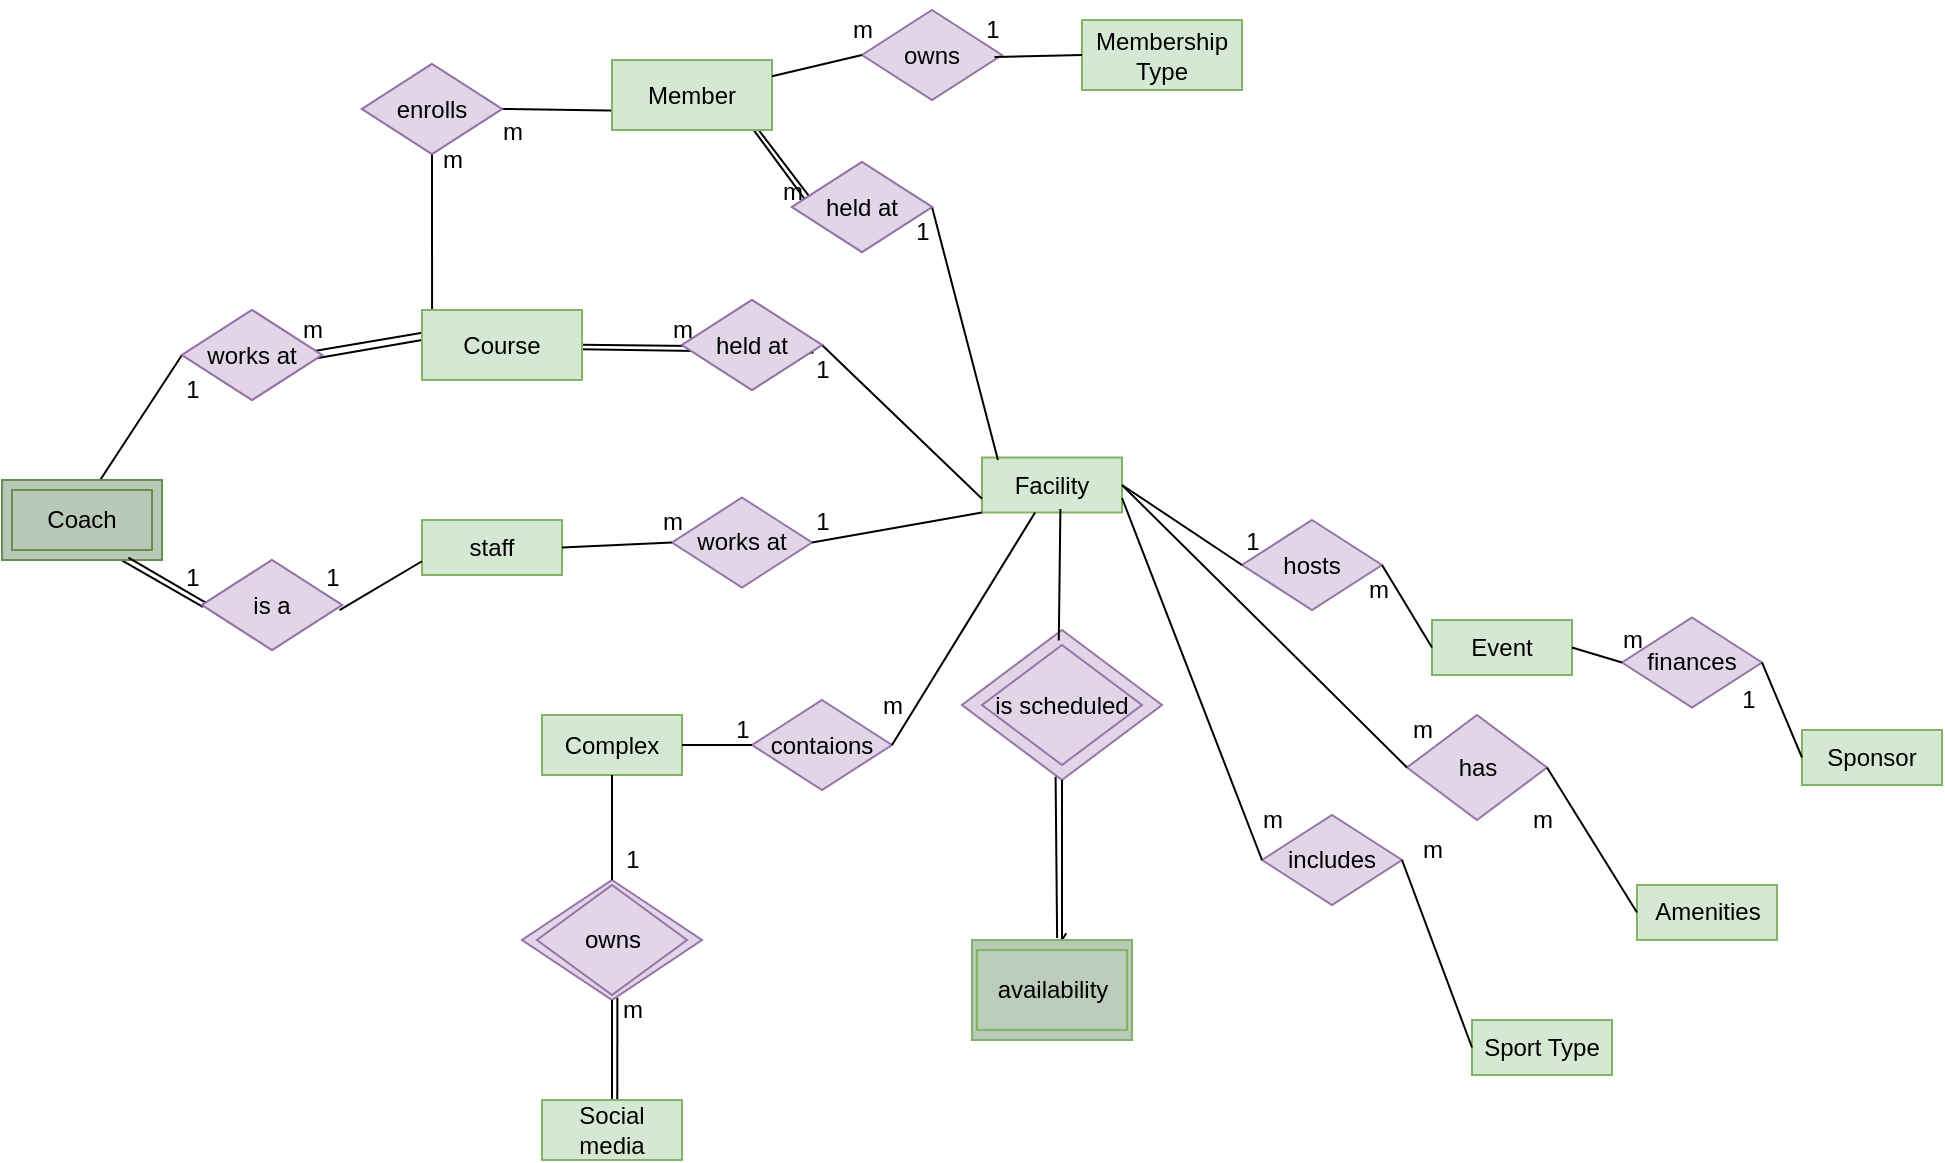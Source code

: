 <mxfile version="21.2.2" type="github">
  <diagram name="Page-1" id="PLng9I4rJ-9IpL7VwerK">
    <mxGraphModel dx="2317" dy="806" grid="1" gridSize="10" guides="1" tooltips="1" connect="1" arrows="1" fold="1" page="1" pageScale="1" pageWidth="850" pageHeight="1100" math="0" shadow="0">
      <root>
        <mxCell id="0" />
        <mxCell id="1" parent="0" />
        <mxCell id="hlcQiqIEzfI4XioGV9WH-1" value="Complex" style="rounded=0;whiteSpace=wrap;html=1;fillColor=#d5e8d4;strokeColor=#82b366;" vertex="1" parent="1">
          <mxGeometry x="150" y="567.5" width="70" height="30" as="geometry" />
        </mxCell>
        <mxCell id="hlcQiqIEzfI4XioGV9WH-3" value="Facility" style="rounded=0;whiteSpace=wrap;html=1;fillColor=#d5e8d4;strokeColor=#82b366;" vertex="1" parent="1">
          <mxGeometry x="370" y="438.75" width="70" height="27.5" as="geometry" />
        </mxCell>
        <mxCell id="hlcQiqIEzfI4XioGV9WH-5" value="contaions" style="rhombus;whiteSpace=wrap;html=1;fillColor=#e1d5e7;strokeColor=#9673a6;" vertex="1" parent="1">
          <mxGeometry x="255" y="560" width="70" height="45" as="geometry" />
        </mxCell>
        <mxCell id="hlcQiqIEzfI4XioGV9WH-12" value="" style="endArrow=none;html=1;rounded=0;exitX=1;exitY=0.5;exitDx=0;exitDy=0;entryX=0;entryY=0.5;entryDx=0;entryDy=0;" edge="1" parent="1" source="hlcQiqIEzfI4XioGV9WH-1" target="hlcQiqIEzfI4XioGV9WH-5">
          <mxGeometry width="50" height="50" relative="1" as="geometry">
            <mxPoint x="515" y="610" as="sourcePoint" />
            <mxPoint x="565" y="560" as="targetPoint" />
          </mxGeometry>
        </mxCell>
        <mxCell id="hlcQiqIEzfI4XioGV9WH-15" value="1" style="text;html=1;align=center;verticalAlign=middle;resizable=0;points=[];autosize=1;strokeColor=none;fillColor=none;" vertex="1" parent="1">
          <mxGeometry x="235" y="560" width="30" height="30" as="geometry" />
        </mxCell>
        <mxCell id="hlcQiqIEzfI4XioGV9WH-18" value="" style="endArrow=none;html=1;rounded=0;exitX=1;exitY=0.5;exitDx=0;exitDy=0;" edge="1" parent="1" source="hlcQiqIEzfI4XioGV9WH-5" target="hlcQiqIEzfI4XioGV9WH-3">
          <mxGeometry width="50" height="50" relative="1" as="geometry">
            <mxPoint x="255" y="310" as="sourcePoint" />
            <mxPoint x="305" y="260" as="targetPoint" />
          </mxGeometry>
        </mxCell>
        <mxCell id="hlcQiqIEzfI4XioGV9WH-19" value="m" style="text;html=1;align=center;verticalAlign=middle;resizable=0;points=[];autosize=1;strokeColor=none;fillColor=none;" vertex="1" parent="1">
          <mxGeometry x="310" y="547.5" width="30" height="30" as="geometry" />
        </mxCell>
        <mxCell id="hlcQiqIEzfI4XioGV9WH-24" value="" style="rhombus;whiteSpace=wrap;html=1;fillColor=#e1d5e7;strokeColor=#9673a6;" vertex="1" parent="1">
          <mxGeometry x="140" y="650" width="90" height="60" as="geometry" />
        </mxCell>
        <mxCell id="hlcQiqIEzfI4XioGV9WH-25" value="m" style="text;html=1;align=center;verticalAlign=middle;resizable=0;points=[];autosize=1;strokeColor=none;fillColor=none;" vertex="1" parent="1">
          <mxGeometry x="180" y="700" width="30" height="30" as="geometry" />
        </mxCell>
        <mxCell id="hlcQiqIEzfI4XioGV9WH-26" value="1" style="text;html=1;align=center;verticalAlign=middle;resizable=0;points=[];autosize=1;strokeColor=none;fillColor=none;" vertex="1" parent="1">
          <mxGeometry x="180" y="625" width="30" height="30" as="geometry" />
        </mxCell>
        <mxCell id="hlcQiqIEzfI4XioGV9WH-27" value="" style="endArrow=none;html=1;rounded=0;exitX=0.5;exitY=1;exitDx=0;exitDy=0;" edge="1" parent="1" source="hlcQiqIEzfI4XioGV9WH-1" target="hlcQiqIEzfI4XioGV9WH-24">
          <mxGeometry width="50" height="50" relative="1" as="geometry">
            <mxPoint x="335" y="593" as="sourcePoint" />
            <mxPoint x="370" y="593" as="targetPoint" />
          </mxGeometry>
        </mxCell>
        <mxCell id="hlcQiqIEzfI4XioGV9WH-29" value="" style="endArrow=none;html=1;rounded=0;entryX=0.5;entryY=0;entryDx=0;entryDy=0;" edge="1" parent="1" source="hlcQiqIEzfI4XioGV9WH-24">
          <mxGeometry width="50" height="50" relative="1" as="geometry">
            <mxPoint x="190" y="700" as="sourcePoint" />
            <mxPoint x="185.0" y="760" as="targetPoint" />
          </mxGeometry>
        </mxCell>
        <mxCell id="hlcQiqIEzfI4XioGV9WH-33" value="" style="endArrow=none;html=1;rounded=0;entryX=0.533;entryY=0.019;entryDx=0;entryDy=0;entryPerimeter=0;exitX=0.53;exitY=0.984;exitDx=0;exitDy=0;exitPerimeter=0;" edge="1" parent="1" source="hlcQiqIEzfI4XioGV9WH-24">
          <mxGeometry width="50" height="50" relative="1" as="geometry">
            <mxPoint x="188" y="700" as="sourcePoint" />
            <mxPoint x="187.64" y="760.95" as="targetPoint" />
          </mxGeometry>
        </mxCell>
        <mxCell id="hlcQiqIEzfI4XioGV9WH-36" value="" style="rhombus;whiteSpace=wrap;html=1;fillColor=#e1d5e7;strokeColor=#9673a6;" vertex="1" parent="1">
          <mxGeometry x="360" y="525" width="100" height="75" as="geometry" />
        </mxCell>
        <mxCell id="hlcQiqIEzfI4XioGV9WH-37" value="" style="endArrow=none;html=1;rounded=0;exitX=0.468;exitY=0.979;exitDx=0;exitDy=0;exitPerimeter=0;entryX=0.532;entryY=-0.019;entryDx=0;entryDy=0;entryPerimeter=0;" edge="1" parent="1" source="hlcQiqIEzfI4XioGV9WH-36" target="hlcQiqIEzfI4XioGV9WH-41">
          <mxGeometry width="50" height="50" relative="1" as="geometry">
            <mxPoint x="404.69" y="600" as="sourcePoint" />
            <mxPoint x="405" y="680" as="targetPoint" />
          </mxGeometry>
        </mxCell>
        <mxCell id="hlcQiqIEzfI4XioGV9WH-39" value="" style="endArrow=none;html=1;rounded=0;entryX=0.589;entryY=-0.068;entryDx=0;entryDy=0;exitX=0.5;exitY=1;exitDx=0;exitDy=0;exitPerimeter=0;entryPerimeter=0;" edge="1" parent="1" source="hlcQiqIEzfI4XioGV9WH-36" target="hlcQiqIEzfI4XioGV9WH-41">
          <mxGeometry width="50" height="50" relative="1" as="geometry">
            <mxPoint x="415" y="600" as="sourcePoint" />
            <mxPoint x="414.69" y="675" as="targetPoint" />
            <Array as="points">
              <mxPoint x="410" y="680" />
            </Array>
          </mxGeometry>
        </mxCell>
        <mxCell id="hlcQiqIEzfI4XioGV9WH-41" value="" style="rounded=0;whiteSpace=wrap;html=1;fillColor=#B9C9B8;strokeColor=#82b366;" vertex="1" parent="1">
          <mxGeometry x="365" y="680" width="80" height="50" as="geometry" />
        </mxCell>
        <mxCell id="hlcQiqIEzfI4XioGV9WH-42" value="availability" style="rounded=0;whiteSpace=wrap;html=1;fillColor=#BCCCBB;strokeColor=#82b366;" vertex="1" parent="1">
          <mxGeometry x="367.5" y="685" width="75" height="40" as="geometry" />
        </mxCell>
        <mxCell id="hlcQiqIEzfI4XioGV9WH-50" value="" style="endArrow=none;html=1;rounded=0;entryX=0.484;entryY=0.07;entryDx=0;entryDy=0;entryPerimeter=0;exitX=0.56;exitY=0.935;exitDx=0;exitDy=0;exitPerimeter=0;" edge="1" parent="1" source="hlcQiqIEzfI4XioGV9WH-3" target="hlcQiqIEzfI4XioGV9WH-36">
          <mxGeometry width="50" height="50" relative="1" as="geometry">
            <mxPoint x="409" y="470" as="sourcePoint" />
            <mxPoint x="205" y="530" as="targetPoint" />
          </mxGeometry>
        </mxCell>
        <mxCell id="hlcQiqIEzfI4XioGV9WH-52" value="is scheduled" style="rhombus;whiteSpace=wrap;html=1;fillColor=#e1d5e7;strokeColor=#9673a6;" vertex="1" parent="1">
          <mxGeometry x="370" y="532.5" width="80" height="60" as="geometry" />
        </mxCell>
        <mxCell id="hlcQiqIEzfI4XioGV9WH-54" value="owns" style="rhombus;whiteSpace=wrap;html=1;fillColor=#e1d5e7;strokeColor=#9673a6;" vertex="1" parent="1">
          <mxGeometry x="147.5" y="652.5" width="75" height="55" as="geometry" />
        </mxCell>
        <mxCell id="hlcQiqIEzfI4XioGV9WH-64" value="Sport Type" style="rounded=0;whiteSpace=wrap;html=1;fillColor=#d5e8d4;strokeColor=#82b366;" vertex="1" parent="1">
          <mxGeometry x="615" y="720" width="70" height="27.5" as="geometry" />
        </mxCell>
        <mxCell id="hlcQiqIEzfI4XioGV9WH-65" value="includes" style="rhombus;whiteSpace=wrap;html=1;fillColor=#e1d5e7;strokeColor=#9673a6;" vertex="1" parent="1">
          <mxGeometry x="510" y="617.5" width="70" height="45" as="geometry" />
        </mxCell>
        <mxCell id="hlcQiqIEzfI4XioGV9WH-66" value="" style="endArrow=none;html=1;rounded=0;exitX=1;exitY=0.75;exitDx=0;exitDy=0;entryX=0;entryY=0.5;entryDx=0;entryDy=0;" edge="1" parent="1" target="hlcQiqIEzfI4XioGV9WH-65">
          <mxGeometry width="50" height="50" relative="1" as="geometry">
            <mxPoint x="440" y="459" as="sourcePoint" />
            <mxPoint x="790" y="460" as="targetPoint" />
          </mxGeometry>
        </mxCell>
        <mxCell id="hlcQiqIEzfI4XioGV9WH-67" value="m" style="text;html=1;align=center;verticalAlign=middle;resizable=0;points=[];autosize=1;strokeColor=none;fillColor=none;" vertex="1" parent="1">
          <mxGeometry x="500" y="605" width="30" height="30" as="geometry" />
        </mxCell>
        <mxCell id="hlcQiqIEzfI4XioGV9WH-68" value="" style="endArrow=none;html=1;rounded=0;exitX=1;exitY=0.5;exitDx=0;exitDy=0;entryX=0;entryY=0.5;entryDx=0;entryDy=0;" edge="1" parent="1" source="hlcQiqIEzfI4XioGV9WH-65" target="hlcQiqIEzfI4XioGV9WH-64">
          <mxGeometry width="50" height="50" relative="1" as="geometry">
            <mxPoint x="500" y="497.5" as="sourcePoint" />
            <mxPoint x="550" y="447.5" as="targetPoint" />
          </mxGeometry>
        </mxCell>
        <mxCell id="hlcQiqIEzfI4XioGV9WH-69" value="m" style="text;html=1;align=center;verticalAlign=middle;resizable=0;points=[];autosize=1;strokeColor=none;fillColor=none;" vertex="1" parent="1">
          <mxGeometry x="580" y="620" width="30" height="30" as="geometry" />
        </mxCell>
        <mxCell id="hlcQiqIEzfI4XioGV9WH-70" value="Amenities" style="rounded=0;whiteSpace=wrap;html=1;fillColor=#d5e8d4;strokeColor=#82b366;" vertex="1" parent="1">
          <mxGeometry x="697.5" y="652.5" width="70" height="27.5" as="geometry" />
        </mxCell>
        <mxCell id="hlcQiqIEzfI4XioGV9WH-71" value="has" style="rhombus;whiteSpace=wrap;html=1;fillColor=#e1d5e7;strokeColor=#9673a6;" vertex="1" parent="1">
          <mxGeometry x="582.5" y="567.5" width="70" height="52.5" as="geometry" />
        </mxCell>
        <mxCell id="hlcQiqIEzfI4XioGV9WH-72" value="" style="endArrow=none;html=1;rounded=0;entryX=0;entryY=0.5;entryDx=0;entryDy=0;exitX=1;exitY=0.5;exitDx=0;exitDy=0;" edge="1" parent="1" target="hlcQiqIEzfI4XioGV9WH-71" source="hlcQiqIEzfI4XioGV9WH-3">
          <mxGeometry width="50" height="50" relative="1" as="geometry">
            <mxPoint x="420" y="535.09" as="sourcePoint" />
            <mxPoint x="872.5" y="392.5" as="targetPoint" />
          </mxGeometry>
        </mxCell>
        <mxCell id="hlcQiqIEzfI4XioGV9WH-73" value="m" style="text;html=1;align=center;verticalAlign=middle;resizable=0;points=[];autosize=1;strokeColor=none;fillColor=none;" vertex="1" parent="1">
          <mxGeometry x="575" y="560" width="30" height="30" as="geometry" />
        </mxCell>
        <mxCell id="hlcQiqIEzfI4XioGV9WH-74" value="" style="endArrow=none;html=1;rounded=0;exitX=1;exitY=0.5;exitDx=0;exitDy=0;entryX=0;entryY=0.5;entryDx=0;entryDy=0;" edge="1" parent="1" source="hlcQiqIEzfI4XioGV9WH-71" target="hlcQiqIEzfI4XioGV9WH-70">
          <mxGeometry width="50" height="50" relative="1" as="geometry">
            <mxPoint x="582.5" y="430" as="sourcePoint" />
            <mxPoint x="632.5" y="380" as="targetPoint" />
          </mxGeometry>
        </mxCell>
        <mxCell id="hlcQiqIEzfI4XioGV9WH-75" value="m" style="text;html=1;align=center;verticalAlign=middle;resizable=0;points=[];autosize=1;strokeColor=none;fillColor=none;" vertex="1" parent="1">
          <mxGeometry x="635" y="605" width="30" height="30" as="geometry" />
        </mxCell>
        <mxCell id="hlcQiqIEzfI4XioGV9WH-76" value="Event" style="rounded=0;whiteSpace=wrap;html=1;fillColor=#d5e8d4;strokeColor=#82b366;" vertex="1" parent="1">
          <mxGeometry x="595" y="520" width="70" height="27.5" as="geometry" />
        </mxCell>
        <mxCell id="hlcQiqIEzfI4XioGV9WH-77" value="hosts" style="rhombus;whiteSpace=wrap;html=1;fillColor=#e1d5e7;strokeColor=#9673a6;" vertex="1" parent="1">
          <mxGeometry x="500" y="470" width="70" height="45" as="geometry" />
        </mxCell>
        <mxCell id="hlcQiqIEzfI4XioGV9WH-78" value="" style="endArrow=none;html=1;rounded=0;exitX=1;exitY=0.5;exitDx=0;exitDy=0;entryX=0;entryY=0.5;entryDx=0;entryDy=0;" edge="1" parent="1" target="hlcQiqIEzfI4XioGV9WH-77" source="hlcQiqIEzfI4XioGV9WH-3">
          <mxGeometry width="50" height="50" relative="1" as="geometry">
            <mxPoint x="425" y="521.5" as="sourcePoint" />
            <mxPoint x="815" y="280" as="targetPoint" />
          </mxGeometry>
        </mxCell>
        <mxCell id="hlcQiqIEzfI4XioGV9WH-79" value="1" style="text;html=1;align=center;verticalAlign=middle;resizable=0;points=[];autosize=1;strokeColor=none;fillColor=none;" vertex="1" parent="1">
          <mxGeometry x="490" y="466.25" width="30" height="30" as="geometry" />
        </mxCell>
        <mxCell id="hlcQiqIEzfI4XioGV9WH-80" value="" style="endArrow=none;html=1;rounded=0;exitX=1;exitY=0.5;exitDx=0;exitDy=0;entryX=0;entryY=0.5;entryDx=0;entryDy=0;" edge="1" parent="1" source="hlcQiqIEzfI4XioGV9WH-77" target="hlcQiqIEzfI4XioGV9WH-76">
          <mxGeometry width="50" height="50" relative="1" as="geometry">
            <mxPoint x="525" y="317.5" as="sourcePoint" />
            <mxPoint x="575" y="267.5" as="targetPoint" />
          </mxGeometry>
        </mxCell>
        <mxCell id="hlcQiqIEzfI4XioGV9WH-81" value="m" style="text;html=1;align=center;verticalAlign=middle;resizable=0;points=[];autosize=1;strokeColor=none;fillColor=none;" vertex="1" parent="1">
          <mxGeometry x="552.5" y="490" width="30" height="30" as="geometry" />
        </mxCell>
        <mxCell id="hlcQiqIEzfI4XioGV9WH-83" value="Sponsor" style="rounded=0;whiteSpace=wrap;html=1;fillColor=#d5e8d4;strokeColor=#82b366;" vertex="1" parent="1">
          <mxGeometry x="780" y="575" width="70" height="27.5" as="geometry" />
        </mxCell>
        <mxCell id="hlcQiqIEzfI4XioGV9WH-84" value="finances" style="rhombus;whiteSpace=wrap;html=1;fillColor=#e1d5e7;strokeColor=#9673a6;" vertex="1" parent="1">
          <mxGeometry x="690" y="518.75" width="70" height="45" as="geometry" />
        </mxCell>
        <mxCell id="hlcQiqIEzfI4XioGV9WH-85" value="" style="endArrow=none;html=1;rounded=0;exitX=1;exitY=0.5;exitDx=0;exitDy=0;entryX=0;entryY=0.5;entryDx=0;entryDy=0;" edge="1" parent="1" target="hlcQiqIEzfI4XioGV9WH-84" source="hlcQiqIEzfI4XioGV9WH-76">
          <mxGeometry width="50" height="50" relative="1" as="geometry">
            <mxPoint x="595" y="562.5" as="sourcePoint" />
            <mxPoint x="1000" y="358.75" as="targetPoint" />
          </mxGeometry>
        </mxCell>
        <mxCell id="hlcQiqIEzfI4XioGV9WH-86" value="m" style="text;html=1;align=center;verticalAlign=middle;resizable=0;points=[];autosize=1;strokeColor=none;fillColor=none;" vertex="1" parent="1">
          <mxGeometry x="680" y="515" width="30" height="30" as="geometry" />
        </mxCell>
        <mxCell id="hlcQiqIEzfI4XioGV9WH-87" value="" style="endArrow=none;html=1;rounded=0;exitX=1;exitY=0.5;exitDx=0;exitDy=0;entryX=0;entryY=0.5;entryDx=0;entryDy=0;" edge="1" parent="1" source="hlcQiqIEzfI4XioGV9WH-84" target="hlcQiqIEzfI4XioGV9WH-83">
          <mxGeometry width="50" height="50" relative="1" as="geometry">
            <mxPoint x="710" y="396.25" as="sourcePoint" />
            <mxPoint x="760" y="346.25" as="targetPoint" />
          </mxGeometry>
        </mxCell>
        <mxCell id="hlcQiqIEzfI4XioGV9WH-88" value="1" style="text;html=1;align=center;verticalAlign=middle;resizable=0;points=[];autosize=1;strokeColor=none;fillColor=none;" vertex="1" parent="1">
          <mxGeometry x="737.5" y="545" width="30" height="30" as="geometry" />
        </mxCell>
        <mxCell id="hlcQiqIEzfI4XioGV9WH-89" value="staff" style="rounded=0;whiteSpace=wrap;html=1;fillColor=#d5e8d4;strokeColor=#82b366;" vertex="1" parent="1">
          <mxGeometry x="90" y="470" width="70" height="27.5" as="geometry" />
        </mxCell>
        <mxCell id="hlcQiqIEzfI4XioGV9WH-90" value="works at" style="rhombus;whiteSpace=wrap;html=1;fillColor=#e1d5e7;strokeColor=#9673a6;" vertex="1" parent="1">
          <mxGeometry x="215" y="458.75" width="70" height="45" as="geometry" />
        </mxCell>
        <mxCell id="hlcQiqIEzfI4XioGV9WH-91" value="" style="endArrow=none;html=1;rounded=0;exitX=0;exitY=1;exitDx=0;exitDy=0;entryX=1;entryY=0.5;entryDx=0;entryDy=0;" edge="1" parent="1" target="hlcQiqIEzfI4XioGV9WH-90" source="hlcQiqIEzfI4XioGV9WH-3">
          <mxGeometry width="50" height="50" relative="1" as="geometry">
            <mxPoint x="90" y="226.5" as="sourcePoint" />
            <mxPoint x="440" y="227.5" as="targetPoint" />
          </mxGeometry>
        </mxCell>
        <mxCell id="hlcQiqIEzfI4XioGV9WH-92" value="m" style="text;html=1;align=center;verticalAlign=middle;resizable=0;points=[];autosize=1;strokeColor=none;fillColor=none;" vertex="1" parent="1">
          <mxGeometry x="200" y="456.25" width="30" height="30" as="geometry" />
        </mxCell>
        <mxCell id="hlcQiqIEzfI4XioGV9WH-94" value="1" style="text;html=1;align=center;verticalAlign=middle;resizable=0;points=[];autosize=1;strokeColor=none;fillColor=none;" vertex="1" parent="1">
          <mxGeometry x="275" y="456.25" width="30" height="30" as="geometry" />
        </mxCell>
        <mxCell id="hlcQiqIEzfI4XioGV9WH-95" value="" style="endArrow=none;html=1;rounded=0;exitX=0;exitY=0.5;exitDx=0;exitDy=0;entryX=1;entryY=0.5;entryDx=0;entryDy=0;" edge="1" parent="1" source="hlcQiqIEzfI4XioGV9WH-90" target="hlcQiqIEzfI4XioGV9WH-89">
          <mxGeometry width="50" height="50" relative="1" as="geometry">
            <mxPoint x="150" y="265" as="sourcePoint" />
            <mxPoint x="90" y="470" as="targetPoint" />
          </mxGeometry>
        </mxCell>
        <mxCell id="hlcQiqIEzfI4XioGV9WH-98" value="held at" style="rhombus;whiteSpace=wrap;html=1;fillColor=#e1d5e7;strokeColor=#9673a6;" vertex="1" parent="1">
          <mxGeometry x="220" y="360" width="70" height="45" as="geometry" />
        </mxCell>
        <mxCell id="hlcQiqIEzfI4XioGV9WH-99" value="" style="endArrow=none;html=1;rounded=0;exitX=0;exitY=0.75;exitDx=0;exitDy=0;entryX=1;entryY=0.5;entryDx=0;entryDy=0;" edge="1" parent="1" target="hlcQiqIEzfI4XioGV9WH-98" source="hlcQiqIEzfI4XioGV9WH-3">
          <mxGeometry width="50" height="50" relative="1" as="geometry">
            <mxPoint x="370" y="399.75" as="sourcePoint" />
            <mxPoint x="440" y="161.25" as="targetPoint" />
          </mxGeometry>
        </mxCell>
        <mxCell id="hlcQiqIEzfI4XioGV9WH-100" value="m" style="text;html=1;align=center;verticalAlign=middle;resizable=0;points=[];autosize=1;strokeColor=none;fillColor=none;" vertex="1" parent="1">
          <mxGeometry x="205" y="360" width="30" height="30" as="geometry" />
        </mxCell>
        <mxCell id="hlcQiqIEzfI4XioGV9WH-101" value="1" style="text;html=1;align=center;verticalAlign=middle;resizable=0;points=[];autosize=1;strokeColor=none;fillColor=none;" vertex="1" parent="1">
          <mxGeometry x="275" y="380" width="30" height="30" as="geometry" />
        </mxCell>
        <mxCell id="hlcQiqIEzfI4XioGV9WH-102" value="" style="endArrow=none;html=1;rounded=0;exitX=0.078;exitY=0.512;exitDx=0;exitDy=0;exitPerimeter=0;entryX=0.994;entryY=0.559;entryDx=0;entryDy=0;entryPerimeter=0;" edge="1" parent="1" source="hlcQiqIEzfI4XioGV9WH-112">
          <mxGeometry width="50" height="50" relative="1" as="geometry">
            <mxPoint x="150" y="198.75" as="sourcePoint" />
            <mxPoint x="169.52" y="382.36" as="targetPoint" />
          </mxGeometry>
        </mxCell>
        <mxCell id="hlcQiqIEzfI4XioGV9WH-104" value="works at" style="rhombus;whiteSpace=wrap;html=1;fillColor=#e1d5e7;strokeColor=#9673a6;" vertex="1" parent="1">
          <mxGeometry x="-30" y="365" width="70" height="45" as="geometry" />
        </mxCell>
        <mxCell id="hlcQiqIEzfI4XioGV9WH-105" value="" style="endArrow=none;html=1;rounded=0;exitX=0;exitY=0.5;exitDx=0;exitDy=0;entryX=0.921;entryY=0.546;entryDx=0;entryDy=0;entryPerimeter=0;" edge="1" parent="1" target="hlcQiqIEzfI4XioGV9WH-104">
          <mxGeometry width="50" height="50" relative="1" as="geometry">
            <mxPoint x="90" y="380" as="sourcePoint" />
            <mxPoint x="315" y="31.25" as="targetPoint" />
          </mxGeometry>
        </mxCell>
        <mxCell id="hlcQiqIEzfI4XioGV9WH-108" value="" style="endArrow=none;html=1;rounded=0;exitX=0;exitY=0.5;exitDx=0;exitDy=0;entryX=0.5;entryY=0;entryDx=0;entryDy=0;" edge="1" parent="1" source="hlcQiqIEzfI4XioGV9WH-126">
          <mxGeometry width="50" height="50" relative="1" as="geometry">
            <mxPoint x="25" y="68.75" as="sourcePoint" />
            <mxPoint x="-75" y="456.25" as="targetPoint" />
          </mxGeometry>
        </mxCell>
        <mxCell id="hlcQiqIEzfI4XioGV9WH-111" value="" style="endArrow=none;html=1;rounded=0;entryX=0.984;entryY=0.617;entryDx=0;entryDy=0;entryPerimeter=0;exitX=0.938;exitY=0.585;exitDx=0;exitDy=0;exitPerimeter=0;" edge="1" parent="1" source="hlcQiqIEzfI4XioGV9WH-112">
          <mxGeometry width="50" height="50" relative="1" as="geometry">
            <mxPoint x="230" y="390" as="sourcePoint" />
            <mxPoint x="168.72" y="384.68" as="targetPoint" />
          </mxGeometry>
        </mxCell>
        <mxCell id="hlcQiqIEzfI4XioGV9WH-112" value="held at" style="rhombus;whiteSpace=wrap;html=1;fillColor=#e1d5e7;strokeColor=#9673a6;" vertex="1" parent="1">
          <mxGeometry x="220" y="360" width="70" height="45" as="geometry" />
        </mxCell>
        <mxCell id="hlcQiqIEzfI4XioGV9WH-123" value="" style="endArrow=none;html=1;rounded=0;exitX=0.029;exitY=0.4;exitDx=0;exitDy=0;entryX=0.924;entryY=0.46;entryDx=0;entryDy=0;entryPerimeter=0;exitPerimeter=0;" edge="1" parent="1" target="hlcQiqIEzfI4XioGV9WH-104">
          <mxGeometry width="50" height="50" relative="1" as="geometry">
            <mxPoint x="92.32" y="376.0" as="sourcePoint" />
            <mxPoint x="30" y="360" as="targetPoint" />
          </mxGeometry>
        </mxCell>
        <mxCell id="hlcQiqIEzfI4XioGV9WH-126" value="works at" style="rhombus;whiteSpace=wrap;html=1;fillColor=#e1d5e7;strokeColor=#9673a6;" vertex="1" parent="1">
          <mxGeometry x="-30" y="365" width="70" height="45" as="geometry" />
        </mxCell>
        <mxCell id="hlcQiqIEzfI4XioGV9WH-127" value="is a" style="rhombus;whiteSpace=wrap;html=1;fillColor=#e1d5e7;strokeColor=#9673a6;" vertex="1" parent="1">
          <mxGeometry x="-20" y="490" width="70" height="45" as="geometry" />
        </mxCell>
        <mxCell id="hlcQiqIEzfI4XioGV9WH-133" value="1" style="text;html=1;align=center;verticalAlign=middle;resizable=0;points=[];autosize=1;strokeColor=none;fillColor=none;" vertex="1" parent="1">
          <mxGeometry x="-40" y="390" width="30" height="30" as="geometry" />
        </mxCell>
        <mxCell id="hlcQiqIEzfI4XioGV9WH-135" value="m" style="text;html=1;align=center;verticalAlign=middle;resizable=0;points=[];autosize=1;strokeColor=none;fillColor=none;" vertex="1" parent="1">
          <mxGeometry x="20" y="360" width="30" height="30" as="geometry" />
        </mxCell>
        <mxCell id="hlcQiqIEzfI4XioGV9WH-136" value="1" style="text;html=1;align=center;verticalAlign=middle;resizable=0;points=[];autosize=1;strokeColor=none;fillColor=none;" vertex="1" parent="1">
          <mxGeometry x="30" y="483.75" width="30" height="30" as="geometry" />
        </mxCell>
        <mxCell id="hlcQiqIEzfI4XioGV9WH-137" value="1" style="text;html=1;align=center;verticalAlign=middle;resizable=0;points=[];autosize=1;strokeColor=none;fillColor=none;" vertex="1" parent="1">
          <mxGeometry x="-40" y="483.75" width="30" height="30" as="geometry" />
        </mxCell>
        <mxCell id="hlcQiqIEzfI4XioGV9WH-138" value="" style="endArrow=none;html=1;rounded=0;exitX=0.681;exitY=0.99;exitDx=0;exitDy=0;entryX=0.586;entryY=1.049;entryDx=0;entryDy=0;entryPerimeter=0;exitPerimeter=0;" edge="1" parent="1" source="hlcQiqIEzfI4XioGV9WH-137">
          <mxGeometry width="50" height="50" relative="1" as="geometry">
            <mxPoint x="-20" y="398" as="sourcePoint" />
            <mxPoint x="-68.98" y="485.097" as="targetPoint" />
          </mxGeometry>
        </mxCell>
        <mxCell id="hlcQiqIEzfI4XioGV9WH-139" value="" style="endArrow=none;html=1;rounded=0;exitX=0;exitY=0.75;exitDx=0;exitDy=0;entryX=0.626;entryY=1.045;entryDx=0;entryDy=0;entryPerimeter=0;" edge="1" parent="1" source="hlcQiqIEzfI4XioGV9WH-89" target="hlcQiqIEzfI4XioGV9WH-136">
          <mxGeometry width="50" height="50" relative="1" as="geometry">
            <mxPoint x="-10" y="523" as="sourcePoint" />
            <mxPoint x="-59" y="495" as="targetPoint" />
          </mxGeometry>
        </mxCell>
        <mxCell id="hlcQiqIEzfI4XioGV9WH-140" value="Social media" style="rounded=0;whiteSpace=wrap;html=1;fillColor=#d5e8d4;strokeColor=#82b366;" vertex="1" parent="1">
          <mxGeometry x="150" y="760" width="70" height="30" as="geometry" />
        </mxCell>
        <mxCell id="hlcQiqIEzfI4XioGV9WH-143" value="Courses" style="rounded=0;whiteSpace=wrap;html=1;fillColor=#B8C9B8;strokeColor=#688F52;" vertex="1" parent="1">
          <mxGeometry x="-120" y="450" width="80" height="40" as="geometry" />
        </mxCell>
        <mxCell id="hlcQiqIEzfI4XioGV9WH-144" value="Coach" style="rounded=0;whiteSpace=wrap;html=1;fillColor=#B8C9B8;strokeColor=#688F52;" vertex="1" parent="1">
          <mxGeometry x="-115" y="455" width="70" height="30" as="geometry" />
        </mxCell>
        <mxCell id="hlcQiqIEzfI4XioGV9WH-145" value="Course" style="rounded=0;whiteSpace=wrap;html=1;fillColor=#d5e8d4;strokeColor=#82b366;" vertex="1" parent="1">
          <mxGeometry x="90" y="365" width="80" height="35" as="geometry" />
        </mxCell>
        <mxCell id="hlcQiqIEzfI4XioGV9WH-146" value="" style="endArrow=none;html=1;rounded=0;entryX=0.79;entryY=0.969;entryDx=0;entryDy=0;entryPerimeter=0;exitX=0.942;exitY=1.045;exitDx=0;exitDy=0;exitPerimeter=0;" edge="1" parent="1" source="hlcQiqIEzfI4XioGV9WH-137" target="hlcQiqIEzfI4XioGV9WH-143">
          <mxGeometry width="50" height="50" relative="1" as="geometry">
            <mxPoint x="-10" y="520" as="sourcePoint" />
            <mxPoint x="-55" y="490" as="targetPoint" />
          </mxGeometry>
        </mxCell>
        <mxCell id="hlcQiqIEzfI4XioGV9WH-147" value="is a" style="rhombus;whiteSpace=wrap;html=1;fillColor=#e1d5e7;strokeColor=#9673a6;" vertex="1" parent="1">
          <mxGeometry x="-20" y="490" width="70" height="45" as="geometry" />
        </mxCell>
        <mxCell id="hlcQiqIEzfI4XioGV9WH-148" value="held at" style="rhombus;whiteSpace=wrap;html=1;fillColor=#e1d5e7;strokeColor=#9673a6;" vertex="1" parent="1">
          <mxGeometry x="275" y="291" width="70" height="45" as="geometry" />
        </mxCell>
        <mxCell id="hlcQiqIEzfI4XioGV9WH-149" value="" style="endArrow=none;html=1;rounded=0;exitX=0.114;exitY=0.045;exitDx=0;exitDy=0;entryX=1;entryY=0.5;entryDx=0;entryDy=0;exitPerimeter=0;" edge="1" parent="1" target="hlcQiqIEzfI4XioGV9WH-148" source="hlcQiqIEzfI4XioGV9WH-3">
          <mxGeometry width="50" height="50" relative="1" as="geometry">
            <mxPoint x="425" y="390" as="sourcePoint" />
            <mxPoint x="495" y="92.25" as="targetPoint" />
          </mxGeometry>
        </mxCell>
        <mxCell id="hlcQiqIEzfI4XioGV9WH-150" value="m" style="text;html=1;align=center;verticalAlign=middle;resizable=0;points=[];autosize=1;strokeColor=none;fillColor=none;" vertex="1" parent="1">
          <mxGeometry x="260" y="291" width="30" height="30" as="geometry" />
        </mxCell>
        <mxCell id="hlcQiqIEzfI4XioGV9WH-151" value="1" style="text;html=1;align=center;verticalAlign=middle;resizable=0;points=[];autosize=1;strokeColor=none;fillColor=none;" vertex="1" parent="1">
          <mxGeometry x="325" y="311" width="30" height="30" as="geometry" />
        </mxCell>
        <mxCell id="hlcQiqIEzfI4XioGV9WH-152" value="" style="endArrow=none;html=1;rounded=0;exitX=0.218;exitY=0.681;exitDx=0;exitDy=0;exitPerimeter=0;entryX=0.563;entryY=0;entryDx=0;entryDy=0;entryPerimeter=0;" edge="1" parent="1" source="hlcQiqIEzfI4XioGV9WH-154" target="hlcQiqIEzfI4XioGV9WH-155">
          <mxGeometry width="50" height="50" relative="1" as="geometry">
            <mxPoint x="205" y="129.75" as="sourcePoint" />
            <mxPoint x="224.52" y="313.36" as="targetPoint" />
          </mxGeometry>
        </mxCell>
        <mxCell id="hlcQiqIEzfI4XioGV9WH-153" value="" style="endArrow=none;html=1;rounded=0;entryX=0.903;entryY=0.96;entryDx=0;entryDy=0;entryPerimeter=0;exitX=1.031;exitY=0.892;exitDx=0;exitDy=0;exitPerimeter=0;" edge="1" parent="1" source="hlcQiqIEzfI4XioGV9WH-150" target="hlcQiqIEzfI4XioGV9WH-155">
          <mxGeometry width="50" height="50" relative="1" as="geometry">
            <mxPoint x="285" y="321" as="sourcePoint" />
            <mxPoint x="223.72" y="315.68" as="targetPoint" />
          </mxGeometry>
        </mxCell>
        <mxCell id="hlcQiqIEzfI4XioGV9WH-154" value="held at" style="rhombus;whiteSpace=wrap;html=1;fillColor=#e1d5e7;strokeColor=#9673a6;" vertex="1" parent="1">
          <mxGeometry x="275" y="291" width="70" height="45" as="geometry" />
        </mxCell>
        <mxCell id="hlcQiqIEzfI4XioGV9WH-155" value="Member" style="rounded=0;whiteSpace=wrap;html=1;fillColor=#d5e8d4;strokeColor=#82b366;" vertex="1" parent="1">
          <mxGeometry x="185" y="240" width="80" height="35" as="geometry" />
        </mxCell>
        <mxCell id="hlcQiqIEzfI4XioGV9WH-157" value="held at" style="rhombus;whiteSpace=wrap;html=1;fillColor=#e1d5e7;strokeColor=#9673a6;" vertex="1" parent="1">
          <mxGeometry x="60" y="242" width="70" height="45" as="geometry" />
        </mxCell>
        <mxCell id="hlcQiqIEzfI4XioGV9WH-158" value="" style="endArrow=none;html=1;rounded=0;exitX=0.813;exitY=0.75;exitDx=0;exitDy=0;entryX=1;entryY=0.5;entryDx=0;entryDy=0;exitPerimeter=0;" edge="1" parent="1" target="hlcQiqIEzfI4XioGV9WH-157" source="hlcQiqIEzfI4XioGV9WH-155">
          <mxGeometry width="50" height="50" relative="1" as="geometry">
            <mxPoint x="210" y="341" as="sourcePoint" />
            <mxPoint x="280" y="43.25" as="targetPoint" />
          </mxGeometry>
        </mxCell>
        <mxCell id="hlcQiqIEzfI4XioGV9WH-160" value="m" style="text;html=1;align=center;verticalAlign=middle;resizable=0;points=[];autosize=1;strokeColor=none;fillColor=none;" vertex="1" parent="1">
          <mxGeometry x="90" y="275" width="30" height="30" as="geometry" />
        </mxCell>
        <mxCell id="hlcQiqIEzfI4XioGV9WH-162" value="" style="endArrow=none;html=1;rounded=0;exitX=0.5;exitY=1;exitDx=0;exitDy=0;entryX=0.063;entryY=0.714;entryDx=0;entryDy=0;entryPerimeter=0;" edge="1" parent="1" source="hlcQiqIEzfI4XioGV9WH-163" target="hlcQiqIEzfI4XioGV9WH-145">
          <mxGeometry width="50" height="50" relative="1" as="geometry">
            <mxPoint x="70.93" y="307.76" as="sourcePoint" />
            <mxPoint x="90" y="360" as="targetPoint" />
          </mxGeometry>
        </mxCell>
        <mxCell id="hlcQiqIEzfI4XioGV9WH-163" value="enrolls" style="rhombus;whiteSpace=wrap;html=1;fillColor=#e1d5e7;strokeColor=#9673a6;" vertex="1" parent="1">
          <mxGeometry x="60" y="242" width="70" height="45" as="geometry" />
        </mxCell>
        <mxCell id="hlcQiqIEzfI4XioGV9WH-173" value="Course" style="rounded=0;whiteSpace=wrap;html=1;fillColor=#d5e8d4;strokeColor=#82b366;" vertex="1" parent="1">
          <mxGeometry x="90" y="365" width="80" height="35" as="geometry" />
        </mxCell>
        <mxCell id="hlcQiqIEzfI4XioGV9WH-174" value="m" style="text;html=1;align=center;verticalAlign=middle;resizable=0;points=[];autosize=1;strokeColor=none;fillColor=none;" vertex="1" parent="1">
          <mxGeometry x="120" y="261" width="30" height="30" as="geometry" />
        </mxCell>
        <mxCell id="hlcQiqIEzfI4XioGV9WH-175" value="Member" style="rounded=0;whiteSpace=wrap;html=1;fillColor=#d5e8d4;strokeColor=#82b366;" vertex="1" parent="1">
          <mxGeometry x="185" y="240" width="80" height="35" as="geometry" />
        </mxCell>
        <mxCell id="hlcQiqIEzfI4XioGV9WH-176" value="Membership Type" style="rounded=0;whiteSpace=wrap;html=1;fillColor=#d5e8d4;strokeColor=#82b366;" vertex="1" parent="1">
          <mxGeometry x="420" y="220" width="80" height="35" as="geometry" />
        </mxCell>
        <mxCell id="hlcQiqIEzfI4XioGV9WH-177" value="owns" style="rhombus;whiteSpace=wrap;html=1;fillColor=#e1d5e7;strokeColor=#9673a6;" vertex="1" parent="1">
          <mxGeometry x="310" y="215" width="70" height="45" as="geometry" />
        </mxCell>
        <mxCell id="hlcQiqIEzfI4XioGV9WH-179" value="" style="endArrow=none;html=1;rounded=0;entryX=0;entryY=0.5;entryDx=0;entryDy=0;" edge="1" parent="1" source="hlcQiqIEzfI4XioGV9WH-175" target="hlcQiqIEzfI4XioGV9WH-177">
          <mxGeometry width="50" height="50" relative="1" as="geometry">
            <mxPoint x="170" y="350" as="sourcePoint" />
            <mxPoint x="120" y="400" as="targetPoint" />
          </mxGeometry>
        </mxCell>
        <mxCell id="hlcQiqIEzfI4XioGV9WH-180" value="1" style="text;html=1;align=center;verticalAlign=middle;resizable=0;points=[];autosize=1;strokeColor=none;fillColor=none;" vertex="1" parent="1">
          <mxGeometry x="360" y="210" width="30" height="30" as="geometry" />
        </mxCell>
        <mxCell id="hlcQiqIEzfI4XioGV9WH-181" value="m" style="text;html=1;align=center;verticalAlign=middle;resizable=0;points=[];autosize=1;strokeColor=none;fillColor=none;" vertex="1" parent="1">
          <mxGeometry x="295" y="210" width="30" height="30" as="geometry" />
        </mxCell>
        <mxCell id="hlcQiqIEzfI4XioGV9WH-182" value="" style="endArrow=none;html=1;rounded=0;entryX=0;entryY=0.5;entryDx=0;entryDy=0;exitX=0.947;exitY=0.521;exitDx=0;exitDy=0;exitPerimeter=0;" edge="1" parent="1" source="hlcQiqIEzfI4XioGV9WH-177" target="hlcQiqIEzfI4XioGV9WH-176">
          <mxGeometry width="50" height="50" relative="1" as="geometry">
            <mxPoint x="275" y="258" as="sourcePoint" />
            <mxPoint x="320" y="248" as="targetPoint" />
          </mxGeometry>
        </mxCell>
      </root>
    </mxGraphModel>
  </diagram>
</mxfile>
